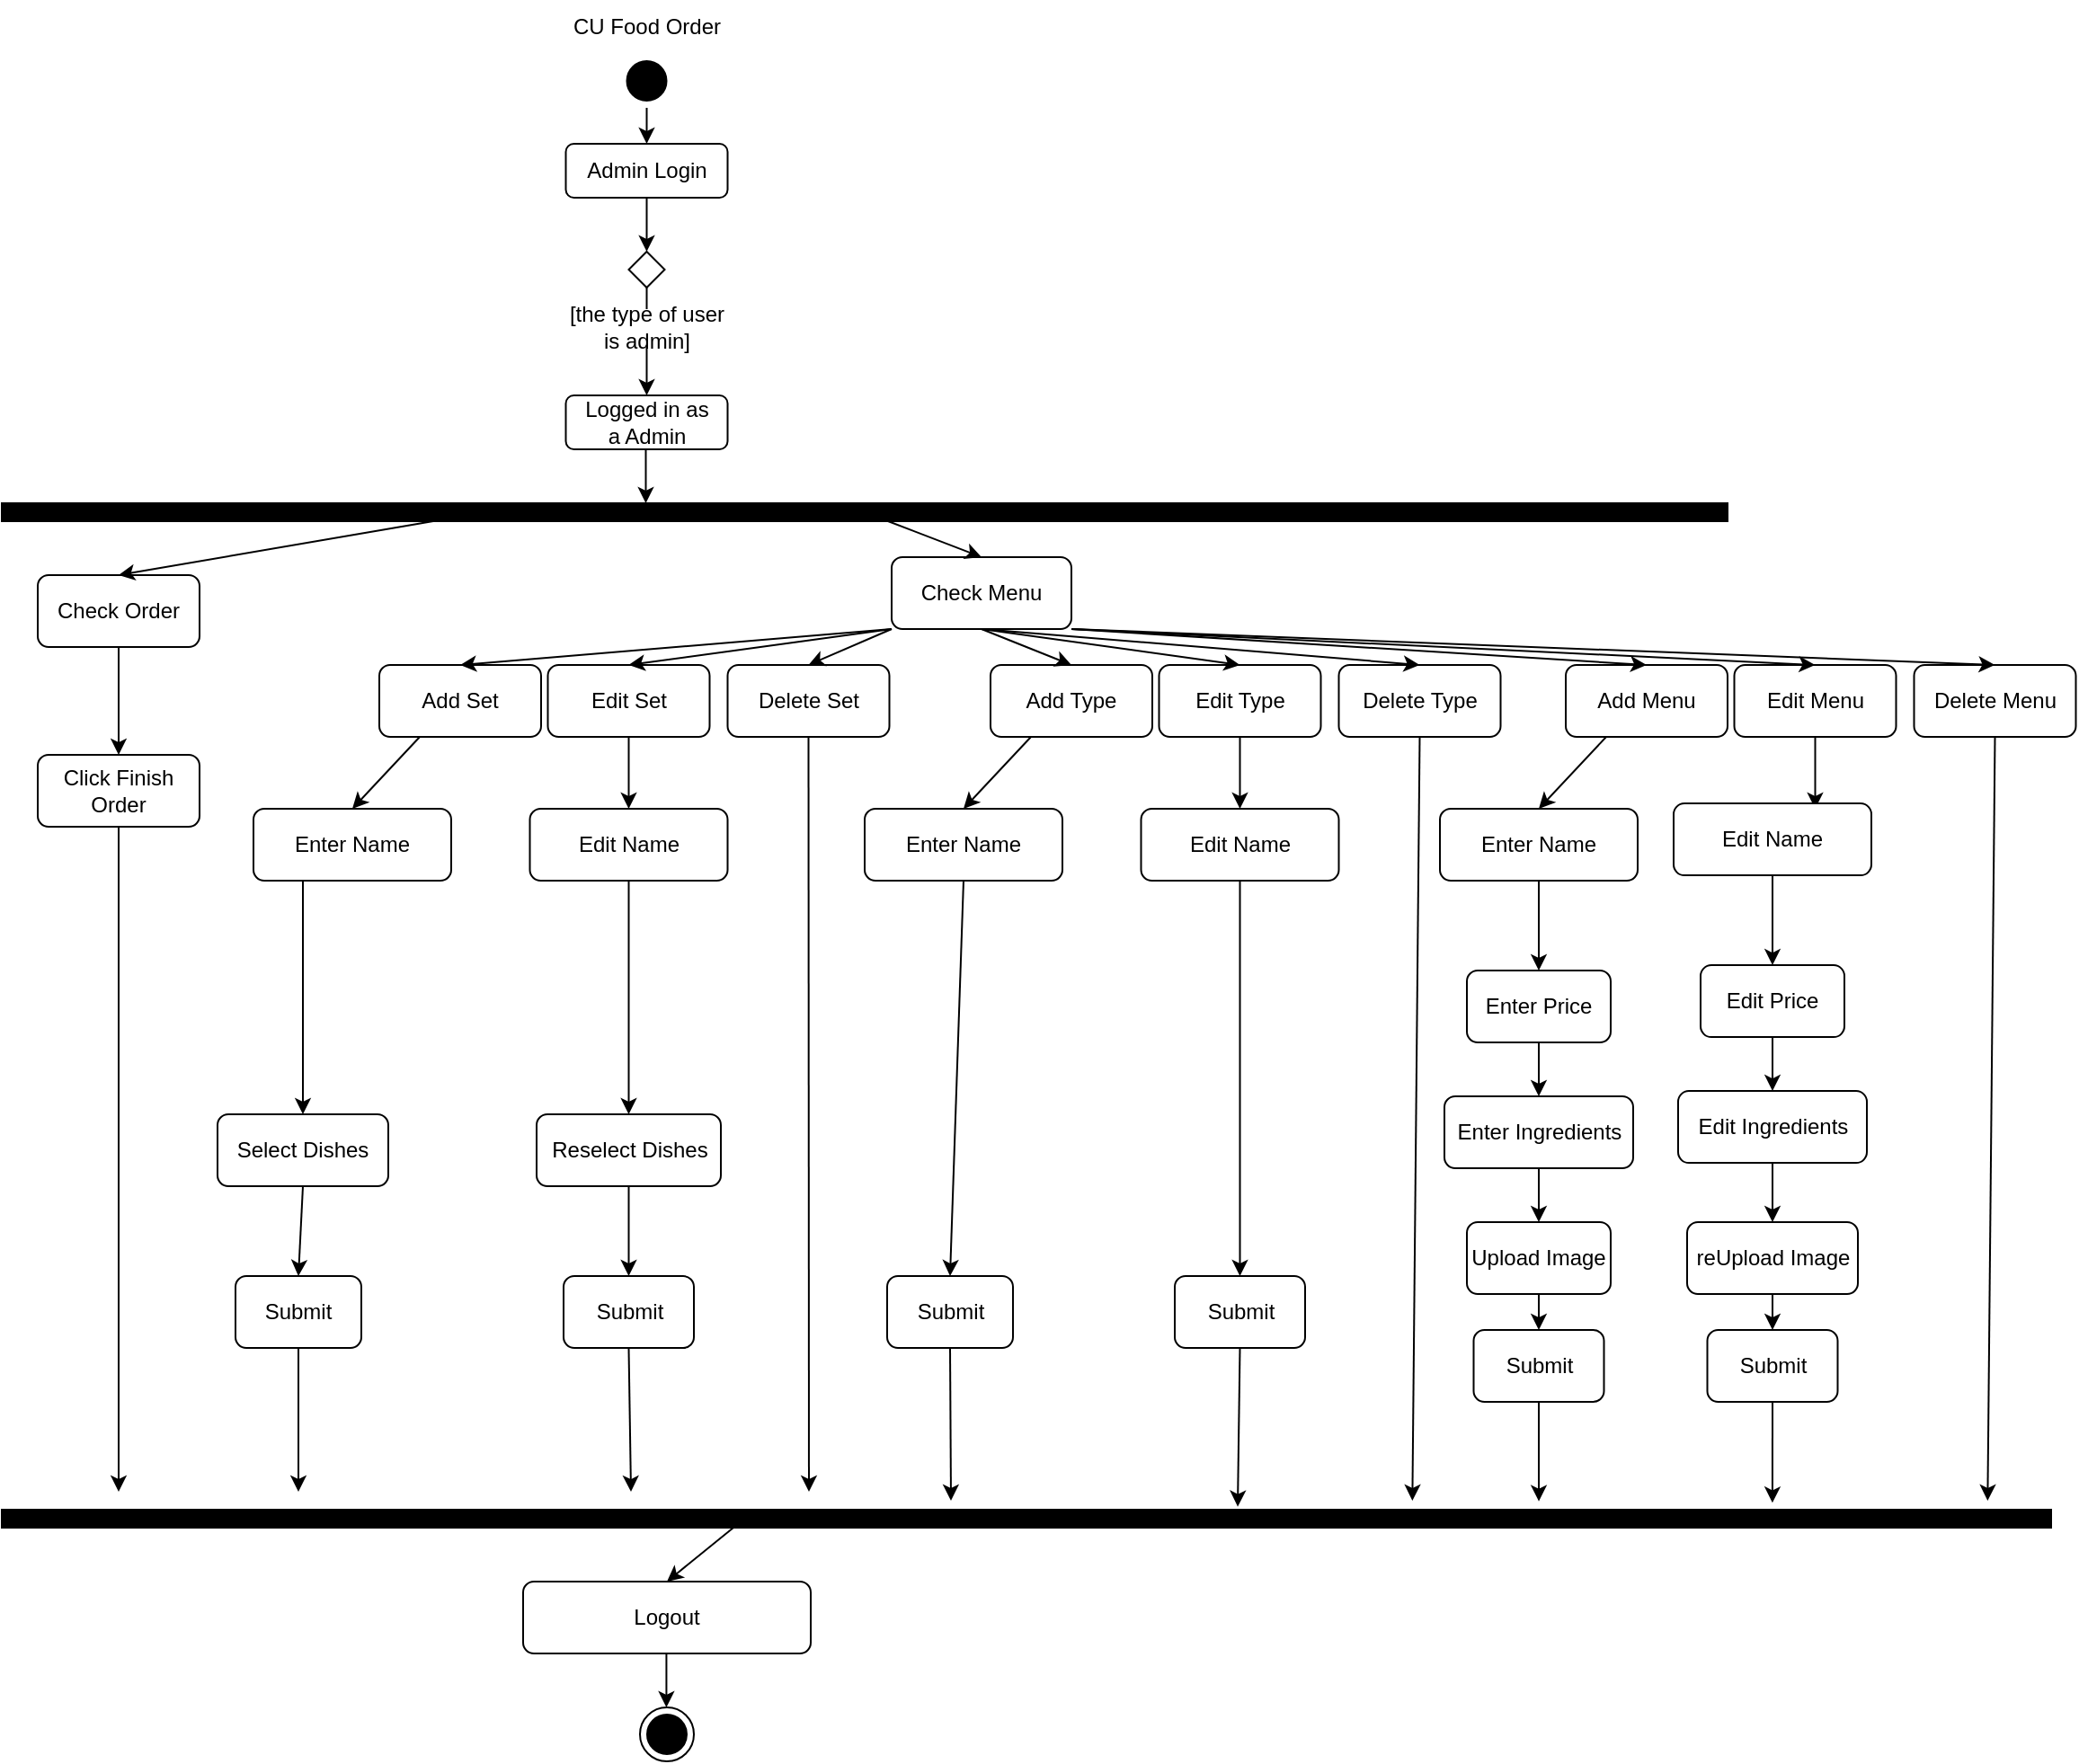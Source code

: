 <mxfile version="17.5.0" type="github">
  <diagram id="CyJgObJi3Y4IKMW2HgQD" name="Page-1">
    <mxGraphModel dx="3201" dy="1180" grid="1" gridSize="10" guides="1" tooltips="1" connect="1" arrows="1" fold="1" page="1" pageScale="1" pageWidth="850" pageHeight="1100" math="0" shadow="0">
      <root>
        <mxCell id="0" />
        <mxCell id="1" parent="0" />
        <mxCell id="6IXAWy9S-mfrVJF5mJvr-1" value="" style="ellipse;html=1;shape=startState;fillColor=#000000;strokeColor=#000000;" vertex="1" parent="1">
          <mxGeometry x="173.75" y="190" width="30" height="30" as="geometry" />
        </mxCell>
        <mxCell id="6IXAWy9S-mfrVJF5mJvr-2" value="CU Food Order" style="text;html=1;strokeColor=none;fillColor=none;align=center;verticalAlign=middle;whiteSpace=wrap;rounded=0;" vertex="1" parent="1">
          <mxGeometry x="143.75" y="160" width="90" height="30" as="geometry" />
        </mxCell>
        <mxCell id="6IXAWy9S-mfrVJF5mJvr-3" value="Admin Login" style="rounded=1;whiteSpace=wrap;html=1;strokeColor=#000000;fillColor=#FFFFFF;" vertex="1" parent="1">
          <mxGeometry x="143.75" y="240" width="90" height="30" as="geometry" />
        </mxCell>
        <mxCell id="6IXAWy9S-mfrVJF5mJvr-4" value="" style="rhombus;whiteSpace=wrap;html=1;strokeColor=#000000;" vertex="1" parent="1">
          <mxGeometry x="178.75" y="300" width="20" height="20" as="geometry" />
        </mxCell>
        <mxCell id="6IXAWy9S-mfrVJF5mJvr-5" value="" style="endArrow=classic;html=1;rounded=0;strokeColor=#000000;exitX=0.5;exitY=1;exitDx=0;exitDy=0;" edge="1" parent="1" source="6IXAWy9S-mfrVJF5mJvr-3" target="6IXAWy9S-mfrVJF5mJvr-4">
          <mxGeometry width="50" height="50" relative="1" as="geometry">
            <mxPoint x="288.75" y="260" as="sourcePoint" />
            <mxPoint x="338.75" y="210" as="targetPoint" />
          </mxGeometry>
        </mxCell>
        <mxCell id="6IXAWy9S-mfrVJF5mJvr-6" value="" style="endArrow=classic;html=1;rounded=0;strokeColor=#000000;exitX=0.5;exitY=1;exitDx=0;exitDy=0;" edge="1" parent="1">
          <mxGeometry width="50" height="50" relative="1" as="geometry">
            <mxPoint x="188.75" y="320" as="sourcePoint" />
            <mxPoint x="188.75" y="380" as="targetPoint" />
          </mxGeometry>
        </mxCell>
        <mxCell id="6IXAWy9S-mfrVJF5mJvr-7" value="[the type of user is admin]" style="text;html=1;strokeColor=none;fillColor=#FFFFFF;align=center;verticalAlign=middle;whiteSpace=wrap;rounded=0;" vertex="1" parent="1">
          <mxGeometry x="143.75" y="332" width="90" height="20" as="geometry" />
        </mxCell>
        <mxCell id="6IXAWy9S-mfrVJF5mJvr-8" value="Logged in as&lt;br&gt;a Admin" style="rounded=1;whiteSpace=wrap;html=1;strokeColor=#000000;fillColor=#FFFFFF;" vertex="1" parent="1">
          <mxGeometry x="143.75" y="380" width="90" height="30" as="geometry" />
        </mxCell>
        <mxCell id="6IXAWy9S-mfrVJF5mJvr-9" value="" style="endArrow=classic;html=1;rounded=0;strokeColor=#000000;" edge="1" parent="1">
          <mxGeometry width="50" height="50" relative="1" as="geometry">
            <mxPoint x="188.25" y="410" as="sourcePoint" />
            <mxPoint x="188.25" y="440" as="targetPoint" />
          </mxGeometry>
        </mxCell>
        <mxCell id="6IXAWy9S-mfrVJF5mJvr-10" value="" style="rounded=0;whiteSpace=wrap;html=1;strokeColor=#000000;fillColor=#000000;" vertex="1" parent="1">
          <mxGeometry x="-170" y="440" width="960" height="10" as="geometry" />
        </mxCell>
        <mxCell id="6IXAWy9S-mfrVJF5mJvr-11" value="Check Menu" style="rounded=1;whiteSpace=wrap;html=1;strokeColor=#000000;fillColor=#FFFFFF;" vertex="1" parent="1">
          <mxGeometry x="325" y="470" width="100" height="40" as="geometry" />
        </mxCell>
        <mxCell id="6IXAWy9S-mfrVJF5mJvr-16" value="" style="rounded=0;whiteSpace=wrap;html=1;strokeColor=#000000;fillColor=#000000;" vertex="1" parent="1">
          <mxGeometry x="-170" y="1000" width="1140" height="10" as="geometry" />
        </mxCell>
        <mxCell id="6IXAWy9S-mfrVJF5mJvr-17" value="Logout" style="rounded=1;whiteSpace=wrap;html=1;strokeColor=#000000;fillColor=#FFFFFF;" vertex="1" parent="1">
          <mxGeometry x="120" y="1040" width="160" height="40" as="geometry" />
        </mxCell>
        <mxCell id="6IXAWy9S-mfrVJF5mJvr-18" value="" style="ellipse;html=1;shape=endState;fillColor=#000000;strokeColor=#000000;" vertex="1" parent="1">
          <mxGeometry x="185" y="1110" width="30" height="30" as="geometry" />
        </mxCell>
        <mxCell id="6IXAWy9S-mfrVJF5mJvr-19" value="" style="endArrow=classic;html=1;rounded=0;strokeColor=#000000;entryX=0.5;entryY=0;entryDx=0;entryDy=0;exitX=0.357;exitY=1;exitDx=0;exitDy=0;exitPerimeter=0;" edge="1" parent="1" source="6IXAWy9S-mfrVJF5mJvr-16" target="6IXAWy9S-mfrVJF5mJvr-17">
          <mxGeometry width="50" height="50" relative="1" as="geometry">
            <mxPoint x="420" y="1050" as="sourcePoint" />
            <mxPoint x="470" y="1000" as="targetPoint" />
          </mxGeometry>
        </mxCell>
        <mxCell id="6IXAWy9S-mfrVJF5mJvr-20" value="" style="endArrow=classic;html=1;rounded=0;strokeColor=#000000;exitX=0.5;exitY=1;exitDx=0;exitDy=0;entryX=0.5;entryY=0;entryDx=0;entryDy=0;" edge="1" parent="1">
          <mxGeometry width="50" height="50" relative="1" as="geometry">
            <mxPoint x="199.71" y="1080" as="sourcePoint" />
            <mxPoint x="199.71" y="1110" as="targetPoint" />
          </mxGeometry>
        </mxCell>
        <mxCell id="6IXAWy9S-mfrVJF5mJvr-21" value="" style="endArrow=classic;html=1;rounded=0;strokeColor=#000000;entryX=0.5;entryY=0;entryDx=0;entryDy=0;" edge="1" parent="1" source="6IXAWy9S-mfrVJF5mJvr-10" target="6IXAWy9S-mfrVJF5mJvr-11">
          <mxGeometry width="50" height="50" relative="1" as="geometry">
            <mxPoint x="684.72" y="450" as="sourcePoint" />
            <mxPoint x="684.72" y="480" as="targetPoint" />
          </mxGeometry>
        </mxCell>
        <mxCell id="6IXAWy9S-mfrVJF5mJvr-27" value="Add Set" style="rounded=1;whiteSpace=wrap;html=1;strokeColor=#000000;fillColor=#FFFFFF;" vertex="1" parent="1">
          <mxGeometry x="40" y="530" width="90" height="40" as="geometry" />
        </mxCell>
        <mxCell id="6IXAWy9S-mfrVJF5mJvr-28" value="" style="endArrow=classic;html=1;rounded=0;strokeColor=#000000;exitX=0;exitY=1;exitDx=0;exitDy=0;entryX=0.5;entryY=0;entryDx=0;entryDy=0;" edge="1" parent="1" source="6IXAWy9S-mfrVJF5mJvr-11" target="6IXAWy9S-mfrVJF5mJvr-27">
          <mxGeometry width="50" height="50" relative="1" as="geometry">
            <mxPoint x="553.5" y="560" as="sourcePoint" />
            <mxPoint x="520" y="650" as="targetPoint" />
          </mxGeometry>
        </mxCell>
        <mxCell id="6IXAWy9S-mfrVJF5mJvr-29" value="Enter Name" style="rounded=1;whiteSpace=wrap;html=1;strokeColor=#000000;fillColor=#FFFFFF;" vertex="1" parent="1">
          <mxGeometry x="-30" y="610" width="110" height="40" as="geometry" />
        </mxCell>
        <mxCell id="6IXAWy9S-mfrVJF5mJvr-32" value="Select Dishes" style="rounded=1;whiteSpace=wrap;html=1;strokeColor=#000000;fillColor=#FFFFFF;" vertex="1" parent="1">
          <mxGeometry x="-50" y="780" width="95" height="40" as="geometry" />
        </mxCell>
        <mxCell id="6IXAWy9S-mfrVJF5mJvr-40" value="Edit Name" style="rounded=1;whiteSpace=wrap;html=1;strokeColor=#000000;fillColor=#FFFFFF;" vertex="1" parent="1">
          <mxGeometry x="123.75" y="610" width="110" height="40" as="geometry" />
        </mxCell>
        <mxCell id="6IXAWy9S-mfrVJF5mJvr-41" value="Check Order" style="rounded=1;whiteSpace=wrap;html=1;strokeColor=#000000;fillColor=#FFFFFF;" vertex="1" parent="1">
          <mxGeometry x="-150" y="480" width="90" height="40" as="geometry" />
        </mxCell>
        <mxCell id="6IXAWy9S-mfrVJF5mJvr-46" value="Click Finish Order" style="rounded=1;whiteSpace=wrap;html=1;strokeColor=#000000;fillColor=#FFFFFF;" vertex="1" parent="1">
          <mxGeometry x="-150" y="580" width="90" height="40" as="geometry" />
        </mxCell>
        <mxCell id="6IXAWy9S-mfrVJF5mJvr-49" value="" style="endArrow=classic;html=1;rounded=0;strokeColor=#000000;exitX=0.5;exitY=1;exitDx=0;exitDy=0;entryX=0.5;entryY=0;entryDx=0;entryDy=0;" edge="1" parent="1" source="6IXAWy9S-mfrVJF5mJvr-41" target="6IXAWy9S-mfrVJF5mJvr-46">
          <mxGeometry width="50" height="50" relative="1" as="geometry">
            <mxPoint x="275" y="530.78" as="sourcePoint" />
            <mxPoint x="315" y="620.78" as="targetPoint" />
          </mxGeometry>
        </mxCell>
        <mxCell id="6IXAWy9S-mfrVJF5mJvr-65" value="" style="endArrow=classic;html=1;rounded=0;strokeColor=#000000;entryX=0.5;entryY=0;entryDx=0;entryDy=0;exitX=0.25;exitY=1;exitDx=0;exitDy=0;" edge="1" parent="1" source="6IXAWy9S-mfrVJF5mJvr-10" target="6IXAWy9S-mfrVJF5mJvr-41">
          <mxGeometry width="50" height="50" relative="1" as="geometry">
            <mxPoint x="360" y="460" as="sourcePoint" />
            <mxPoint x="580" y="480.78" as="targetPoint" />
          </mxGeometry>
        </mxCell>
        <mxCell id="6IXAWy9S-mfrVJF5mJvr-97" value="" style="endArrow=classic;html=1;rounded=0;exitX=0.5;exitY=1;exitDx=0;exitDy=0;entryX=0.5;entryY=0;entryDx=0;entryDy=0;" edge="1" parent="1" source="6IXAWy9S-mfrVJF5mJvr-1" target="6IXAWy9S-mfrVJF5mJvr-3">
          <mxGeometry width="50" height="50" relative="1" as="geometry">
            <mxPoint x="283.75" y="240" as="sourcePoint" />
            <mxPoint x="333.75" y="190" as="targetPoint" />
          </mxGeometry>
        </mxCell>
        <mxCell id="6IXAWy9S-mfrVJF5mJvr-100" value="" style="endArrow=classic;html=1;rounded=0;exitX=0.5;exitY=1;exitDx=0;exitDy=0;" edge="1" parent="1" source="6IXAWy9S-mfrVJF5mJvr-46">
          <mxGeometry width="50" height="50" relative="1" as="geometry">
            <mxPoint x="330" y="735.24" as="sourcePoint" />
            <mxPoint x="-105" y="990" as="targetPoint" />
          </mxGeometry>
        </mxCell>
        <mxCell id="6IXAWy9S-mfrVJF5mJvr-114" value="" style="endArrow=classic;html=1;rounded=0;exitX=0.25;exitY=1;exitDx=0;exitDy=0;entryX=0.5;entryY=0;entryDx=0;entryDy=0;" edge="1" parent="1" source="6IXAWy9S-mfrVJF5mJvr-27" target="6IXAWy9S-mfrVJF5mJvr-29">
          <mxGeometry width="50" height="50" relative="1" as="geometry">
            <mxPoint x="180" y="740" as="sourcePoint" />
            <mxPoint x="230" y="690" as="targetPoint" />
          </mxGeometry>
        </mxCell>
        <mxCell id="6IXAWy9S-mfrVJF5mJvr-116" value="" style="endArrow=classic;html=1;rounded=0;exitX=0.25;exitY=1;exitDx=0;exitDy=0;entryX=0.5;entryY=0;entryDx=0;entryDy=0;" edge="1" parent="1" source="6IXAWy9S-mfrVJF5mJvr-29" target="6IXAWy9S-mfrVJF5mJvr-32">
          <mxGeometry width="50" height="50" relative="1" as="geometry">
            <mxPoint x="172.5" y="560" as="sourcePoint" />
            <mxPoint x="35" y="620" as="targetPoint" />
          </mxGeometry>
        </mxCell>
        <mxCell id="6IXAWy9S-mfrVJF5mJvr-117" value="" style="endArrow=classic;html=1;rounded=0;exitX=0.5;exitY=1;exitDx=0;exitDy=0;entryX=0.5;entryY=0;entryDx=0;entryDy=0;" edge="1" parent="1" source="6IXAWy9S-mfrVJF5mJvr-32" target="6IXAWy9S-mfrVJF5mJvr-121">
          <mxGeometry width="50" height="50" relative="1" as="geometry">
            <mxPoint x="-6.25" y="820" as="sourcePoint" />
            <mxPoint x="-10" y="950" as="targetPoint" />
          </mxGeometry>
        </mxCell>
        <mxCell id="6IXAWy9S-mfrVJF5mJvr-119" value="Edit Set" style="rounded=1;whiteSpace=wrap;html=1;strokeColor=#000000;fillColor=#FFFFFF;" vertex="1" parent="1">
          <mxGeometry x="133.75" y="530" width="90" height="40" as="geometry" />
        </mxCell>
        <mxCell id="6IXAWy9S-mfrVJF5mJvr-120" value="" style="endArrow=classic;html=1;rounded=0;strokeColor=#000000;exitX=0;exitY=1;exitDx=0;exitDy=0;entryX=0.5;entryY=0;entryDx=0;entryDy=0;" edge="1" parent="1" source="6IXAWy9S-mfrVJF5mJvr-11" target="6IXAWy9S-mfrVJF5mJvr-119">
          <mxGeometry width="50" height="50" relative="1" as="geometry">
            <mxPoint x="335.0" y="510" as="sourcePoint" />
            <mxPoint x="95.0" y="540" as="targetPoint" />
          </mxGeometry>
        </mxCell>
        <mxCell id="6IXAWy9S-mfrVJF5mJvr-121" value="Submit" style="rounded=1;whiteSpace=wrap;html=1;strokeColor=#000000;fillColor=#FFFFFF;" vertex="1" parent="1">
          <mxGeometry x="-40" y="870" width="70" height="40" as="geometry" />
        </mxCell>
        <mxCell id="6IXAWy9S-mfrVJF5mJvr-123" value="" style="endArrow=classic;html=1;rounded=0;exitX=0.5;exitY=1;exitDx=0;exitDy=0;entryX=0.5;entryY=0;entryDx=0;entryDy=0;" edge="1" parent="1" source="6IXAWy9S-mfrVJF5mJvr-119" target="6IXAWy9S-mfrVJF5mJvr-40">
          <mxGeometry width="50" height="50" relative="1" as="geometry">
            <mxPoint x="72.5" y="580" as="sourcePoint" />
            <mxPoint x="35" y="620" as="targetPoint" />
          </mxGeometry>
        </mxCell>
        <mxCell id="6IXAWy9S-mfrVJF5mJvr-124" value="Reselect Dishes" style="rounded=1;whiteSpace=wrap;html=1;strokeColor=#000000;fillColor=#FFFFFF;" vertex="1" parent="1">
          <mxGeometry x="127.5" y="780" width="102.5" height="40" as="geometry" />
        </mxCell>
        <mxCell id="6IXAWy9S-mfrVJF5mJvr-125" value="" style="endArrow=classic;html=1;rounded=0;exitX=0.5;exitY=1;exitDx=0;exitDy=0;entryX=0.5;entryY=0;entryDx=0;entryDy=0;" edge="1" parent="1" target="6IXAWy9S-mfrVJF5mJvr-124" source="6IXAWy9S-mfrVJF5mJvr-40">
          <mxGeometry width="50" height="50" relative="1" as="geometry">
            <mxPoint x="185" y="650" as="sourcePoint" />
            <mxPoint x="222.5" y="620" as="targetPoint" />
          </mxGeometry>
        </mxCell>
        <mxCell id="6IXAWy9S-mfrVJF5mJvr-126" value="" style="endArrow=classic;html=1;rounded=0;exitX=0.5;exitY=1;exitDx=0;exitDy=0;entryX=0.5;entryY=0;entryDx=0;entryDy=0;" edge="1" parent="1" source="6IXAWy9S-mfrVJF5mJvr-124" target="6IXAWy9S-mfrVJF5mJvr-128">
          <mxGeometry width="50" height="50" relative="1" as="geometry">
            <mxPoint x="181.25" y="820" as="sourcePoint" />
            <mxPoint x="177.5" y="950" as="targetPoint" />
          </mxGeometry>
        </mxCell>
        <mxCell id="6IXAWy9S-mfrVJF5mJvr-128" value="Submit" style="rounded=1;whiteSpace=wrap;html=1;strokeColor=#000000;fillColor=#FFFFFF;" vertex="1" parent="1">
          <mxGeometry x="142.5" y="870" width="72.5" height="40" as="geometry" />
        </mxCell>
        <mxCell id="6IXAWy9S-mfrVJF5mJvr-130" value="Delete Set" style="rounded=1;whiteSpace=wrap;html=1;strokeColor=#000000;fillColor=#FFFFFF;" vertex="1" parent="1">
          <mxGeometry x="233.75" y="530" width="90" height="40" as="geometry" />
        </mxCell>
        <mxCell id="6IXAWy9S-mfrVJF5mJvr-131" value="" style="endArrow=classic;html=1;rounded=0;strokeColor=#000000;exitX=0;exitY=1;exitDx=0;exitDy=0;entryX=0.5;entryY=0;entryDx=0;entryDy=0;" edge="1" parent="1" source="6IXAWy9S-mfrVJF5mJvr-11" target="6IXAWy9S-mfrVJF5mJvr-130">
          <mxGeometry width="50" height="50" relative="1" as="geometry">
            <mxPoint x="345" y="520.0" as="sourcePoint" />
            <mxPoint x="210" y="540" as="targetPoint" />
          </mxGeometry>
        </mxCell>
        <mxCell id="6IXAWy9S-mfrVJF5mJvr-132" value="" style="endArrow=classic;html=1;rounded=0;exitX=0.5;exitY=1;exitDx=0;exitDy=0;" edge="1" parent="1" source="6IXAWy9S-mfrVJF5mJvr-130">
          <mxGeometry width="50" height="50" relative="1" as="geometry">
            <mxPoint x="210" y="580" as="sourcePoint" />
            <mxPoint x="279" y="990" as="targetPoint" />
          </mxGeometry>
        </mxCell>
        <mxCell id="6IXAWy9S-mfrVJF5mJvr-133" value="" style="endArrow=classic;html=1;rounded=0;exitX=0.5;exitY=1;exitDx=0;exitDy=0;" edge="1" parent="1" source="6IXAWy9S-mfrVJF5mJvr-128">
          <mxGeometry width="50" height="50" relative="1" as="geometry">
            <mxPoint x="72.5" y="580" as="sourcePoint" />
            <mxPoint x="180" y="990" as="targetPoint" />
          </mxGeometry>
        </mxCell>
        <mxCell id="6IXAWy9S-mfrVJF5mJvr-134" value="" style="endArrow=classic;html=1;rounded=0;exitX=0.5;exitY=1;exitDx=0;exitDy=0;" edge="1" parent="1" source="6IXAWy9S-mfrVJF5mJvr-121">
          <mxGeometry width="50" height="50" relative="1" as="geometry">
            <mxPoint x="188.75" y="920" as="sourcePoint" />
            <mxPoint x="-5" y="990" as="targetPoint" />
          </mxGeometry>
        </mxCell>
        <mxCell id="6IXAWy9S-mfrVJF5mJvr-135" value="Add Type" style="rounded=1;whiteSpace=wrap;html=1;strokeColor=#000000;fillColor=#FFFFFF;" vertex="1" parent="1">
          <mxGeometry x="380" y="530" width="90" height="40" as="geometry" />
        </mxCell>
        <mxCell id="6IXAWy9S-mfrVJF5mJvr-136" value="Enter Name" style="rounded=1;whiteSpace=wrap;html=1;strokeColor=#000000;fillColor=#FFFFFF;" vertex="1" parent="1">
          <mxGeometry x="310" y="610" width="110" height="40" as="geometry" />
        </mxCell>
        <mxCell id="6IXAWy9S-mfrVJF5mJvr-137" value="Edit Name" style="rounded=1;whiteSpace=wrap;html=1;strokeColor=#000000;fillColor=#FFFFFF;" vertex="1" parent="1">
          <mxGeometry x="463.75" y="610" width="110" height="40" as="geometry" />
        </mxCell>
        <mxCell id="6IXAWy9S-mfrVJF5mJvr-138" value="" style="endArrow=classic;html=1;rounded=0;exitX=0.25;exitY=1;exitDx=0;exitDy=0;entryX=0.5;entryY=0;entryDx=0;entryDy=0;" edge="1" parent="1" source="6IXAWy9S-mfrVJF5mJvr-135" target="6IXAWy9S-mfrVJF5mJvr-136">
          <mxGeometry width="50" height="50" relative="1" as="geometry">
            <mxPoint x="520" y="740" as="sourcePoint" />
            <mxPoint x="570" y="690" as="targetPoint" />
          </mxGeometry>
        </mxCell>
        <mxCell id="6IXAWy9S-mfrVJF5mJvr-140" value="" style="endArrow=classic;html=1;rounded=0;exitX=0.5;exitY=1;exitDx=0;exitDy=0;entryX=0.5;entryY=0;entryDx=0;entryDy=0;" edge="1" parent="1" target="6IXAWy9S-mfrVJF5mJvr-142" source="6IXAWy9S-mfrVJF5mJvr-136">
          <mxGeometry width="50" height="50" relative="1" as="geometry">
            <mxPoint x="357.5" y="820" as="sourcePoint" />
            <mxPoint x="330" y="950" as="targetPoint" />
          </mxGeometry>
        </mxCell>
        <mxCell id="6IXAWy9S-mfrVJF5mJvr-141" value="Edit Type" style="rounded=1;whiteSpace=wrap;html=1;strokeColor=#000000;fillColor=#FFFFFF;" vertex="1" parent="1">
          <mxGeometry x="473.75" y="530" width="90" height="40" as="geometry" />
        </mxCell>
        <mxCell id="6IXAWy9S-mfrVJF5mJvr-142" value="Submit" style="rounded=1;whiteSpace=wrap;html=1;strokeColor=#000000;fillColor=#FFFFFF;" vertex="1" parent="1">
          <mxGeometry x="322.5" y="870" width="70" height="40" as="geometry" />
        </mxCell>
        <mxCell id="6IXAWy9S-mfrVJF5mJvr-143" value="" style="endArrow=classic;html=1;rounded=0;exitX=0.5;exitY=1;exitDx=0;exitDy=0;entryX=0.5;entryY=0;entryDx=0;entryDy=0;" edge="1" parent="1" source="6IXAWy9S-mfrVJF5mJvr-141" target="6IXAWy9S-mfrVJF5mJvr-137">
          <mxGeometry width="50" height="50" relative="1" as="geometry">
            <mxPoint x="412.5" y="580" as="sourcePoint" />
            <mxPoint x="375" y="620" as="targetPoint" />
          </mxGeometry>
        </mxCell>
        <mxCell id="6IXAWy9S-mfrVJF5mJvr-145" value="" style="endArrow=classic;html=1;rounded=0;exitX=0.5;exitY=1;exitDx=0;exitDy=0;entryX=0.5;entryY=0;entryDx=0;entryDy=0;" edge="1" parent="1" source="6IXAWy9S-mfrVJF5mJvr-137" target="6IXAWy9S-mfrVJF5mJvr-147">
          <mxGeometry width="50" height="50" relative="1" as="geometry">
            <mxPoint x="525" y="650" as="sourcePoint" />
            <mxPoint x="518.75" y="780" as="targetPoint" />
          </mxGeometry>
        </mxCell>
        <mxCell id="6IXAWy9S-mfrVJF5mJvr-147" value="Submit" style="rounded=1;whiteSpace=wrap;html=1;strokeColor=#000000;fillColor=#FFFFFF;" vertex="1" parent="1">
          <mxGeometry x="482.5" y="870" width="72.5" height="40" as="geometry" />
        </mxCell>
        <mxCell id="6IXAWy9S-mfrVJF5mJvr-148" value="Delete Type" style="rounded=1;whiteSpace=wrap;html=1;strokeColor=#000000;fillColor=#FFFFFF;" vertex="1" parent="1">
          <mxGeometry x="573.75" y="530" width="90" height="40" as="geometry" />
        </mxCell>
        <mxCell id="6IXAWy9S-mfrVJF5mJvr-149" value="" style="endArrow=classic;html=1;rounded=0;exitX=0.5;exitY=1;exitDx=0;exitDy=0;entryX=0.516;entryY=-0.5;entryDx=0;entryDy=0;entryPerimeter=0;" edge="1" parent="1" source="6IXAWy9S-mfrVJF5mJvr-148">
          <mxGeometry width="50" height="50" relative="1" as="geometry">
            <mxPoint x="550" y="580" as="sourcePoint" />
            <mxPoint x="614.68" y="995" as="targetPoint" />
          </mxGeometry>
        </mxCell>
        <mxCell id="6IXAWy9S-mfrVJF5mJvr-150" value="" style="endArrow=classic;html=1;rounded=0;exitX=0.5;exitY=1;exitDx=0;exitDy=0;entryX=0.437;entryY=-0.167;entryDx=0;entryDy=0;entryPerimeter=0;" edge="1" parent="1" source="6IXAWy9S-mfrVJF5mJvr-147">
          <mxGeometry width="50" height="50" relative="1" as="geometry">
            <mxPoint x="412.5" y="580" as="sourcePoint" />
            <mxPoint x="517.51" y="998.33" as="targetPoint" />
          </mxGeometry>
        </mxCell>
        <mxCell id="6IXAWy9S-mfrVJF5mJvr-151" value="" style="endArrow=classic;html=1;rounded=0;exitX=0.5;exitY=1;exitDx=0;exitDy=0;" edge="1" parent="1" source="6IXAWy9S-mfrVJF5mJvr-142">
          <mxGeometry width="50" height="50" relative="1" as="geometry">
            <mxPoint x="528.75" y="920" as="sourcePoint" />
            <mxPoint x="358" y="995" as="targetPoint" />
          </mxGeometry>
        </mxCell>
        <mxCell id="6IXAWy9S-mfrVJF5mJvr-155" value="" style="endArrow=classic;html=1;rounded=0;strokeColor=#000000;entryX=0.5;entryY=0;entryDx=0;entryDy=0;exitX=0.5;exitY=1;exitDx=0;exitDy=0;" edge="1" parent="1" source="6IXAWy9S-mfrVJF5mJvr-11" target="6IXAWy9S-mfrVJF5mJvr-135">
          <mxGeometry width="50" height="50" relative="1" as="geometry">
            <mxPoint x="420" y="510" as="sourcePoint" />
            <mxPoint x="288.75" y="540" as="targetPoint" />
          </mxGeometry>
        </mxCell>
        <mxCell id="6IXAWy9S-mfrVJF5mJvr-156" value="" style="endArrow=classic;html=1;rounded=0;strokeColor=#000000;exitX=0.5;exitY=1;exitDx=0;exitDy=0;entryX=0.5;entryY=0;entryDx=0;entryDy=0;" edge="1" parent="1" source="6IXAWy9S-mfrVJF5mJvr-11" target="6IXAWy9S-mfrVJF5mJvr-141">
          <mxGeometry width="50" height="50" relative="1" as="geometry">
            <mxPoint x="410" y="520" as="sourcePoint" />
            <mxPoint x="435" y="540" as="targetPoint" />
          </mxGeometry>
        </mxCell>
        <mxCell id="6IXAWy9S-mfrVJF5mJvr-157" value="" style="endArrow=classic;html=1;rounded=0;strokeColor=#000000;exitX=0.5;exitY=1;exitDx=0;exitDy=0;entryX=0.5;entryY=0;entryDx=0;entryDy=0;" edge="1" parent="1" source="6IXAWy9S-mfrVJF5mJvr-11" target="6IXAWy9S-mfrVJF5mJvr-148">
          <mxGeometry width="50" height="50" relative="1" as="geometry">
            <mxPoint x="435" y="520" as="sourcePoint" />
            <mxPoint x="528.75" y="540" as="targetPoint" />
          </mxGeometry>
        </mxCell>
        <mxCell id="6IXAWy9S-mfrVJF5mJvr-159" value="Add Menu" style="rounded=1;whiteSpace=wrap;html=1;strokeColor=#000000;fillColor=#FFFFFF;" vertex="1" parent="1">
          <mxGeometry x="700" y="530" width="90" height="40" as="geometry" />
        </mxCell>
        <mxCell id="6IXAWy9S-mfrVJF5mJvr-160" value="Enter Name" style="rounded=1;whiteSpace=wrap;html=1;strokeColor=#000000;fillColor=#FFFFFF;" vertex="1" parent="1">
          <mxGeometry x="630" y="610" width="110" height="40" as="geometry" />
        </mxCell>
        <mxCell id="6IXAWy9S-mfrVJF5mJvr-162" value="" style="endArrow=classic;html=1;rounded=0;exitX=0.25;exitY=1;exitDx=0;exitDy=0;entryX=0.5;entryY=0;entryDx=0;entryDy=0;" edge="1" parent="1" source="6IXAWy9S-mfrVJF5mJvr-159" target="6IXAWy9S-mfrVJF5mJvr-160">
          <mxGeometry width="50" height="50" relative="1" as="geometry">
            <mxPoint x="840" y="740" as="sourcePoint" />
            <mxPoint x="890" y="690" as="targetPoint" />
          </mxGeometry>
        </mxCell>
        <mxCell id="6IXAWy9S-mfrVJF5mJvr-164" value="Edit Menu" style="rounded=1;whiteSpace=wrap;html=1;strokeColor=#000000;fillColor=#FFFFFF;" vertex="1" parent="1">
          <mxGeometry x="793.75" y="530" width="90" height="40" as="geometry" />
        </mxCell>
        <mxCell id="6IXAWy9S-mfrVJF5mJvr-166" value="" style="endArrow=classic;html=1;rounded=0;exitX=0.5;exitY=1;exitDx=0;exitDy=0;entryX=0.5;entryY=0;entryDx=0;entryDy=0;" edge="1" parent="1" source="6IXAWy9S-mfrVJF5mJvr-164">
          <mxGeometry width="50" height="50" relative="1" as="geometry">
            <mxPoint x="732.5" y="580" as="sourcePoint" />
            <mxPoint x="838.75" y="610" as="targetPoint" />
          </mxGeometry>
        </mxCell>
        <mxCell id="6IXAWy9S-mfrVJF5mJvr-169" value="Delete Menu" style="rounded=1;whiteSpace=wrap;html=1;strokeColor=#000000;fillColor=#FFFFFF;" vertex="1" parent="1">
          <mxGeometry x="893.75" y="530" width="90" height="40" as="geometry" />
        </mxCell>
        <mxCell id="6IXAWy9S-mfrVJF5mJvr-170" value="" style="endArrow=classic;html=1;rounded=0;exitX=0.5;exitY=1;exitDx=0;exitDy=0;entryX=0.516;entryY=-0.5;entryDx=0;entryDy=0;entryPerimeter=0;" edge="1" parent="1" source="6IXAWy9S-mfrVJF5mJvr-169">
          <mxGeometry width="50" height="50" relative="1" as="geometry">
            <mxPoint x="870" y="580" as="sourcePoint" />
            <mxPoint x="934.68" y="995.0" as="targetPoint" />
          </mxGeometry>
        </mxCell>
        <mxCell id="6IXAWy9S-mfrVJF5mJvr-174" value="" style="endArrow=classic;html=1;rounded=0;strokeColor=#000000;exitX=1;exitY=1;exitDx=0;exitDy=0;entryX=0.5;entryY=0;entryDx=0;entryDy=0;" edge="1" parent="1" source="6IXAWy9S-mfrVJF5mJvr-11" target="6IXAWy9S-mfrVJF5mJvr-159">
          <mxGeometry width="50" height="50" relative="1" as="geometry">
            <mxPoint x="435" y="510.0" as="sourcePoint" />
            <mxPoint x="628.75" y="540.0" as="targetPoint" />
          </mxGeometry>
        </mxCell>
        <mxCell id="6IXAWy9S-mfrVJF5mJvr-175" value="" style="endArrow=classic;html=1;rounded=0;strokeColor=#000000;entryX=0.5;entryY=0;entryDx=0;entryDy=0;exitX=1;exitY=1;exitDx=0;exitDy=0;" edge="1" parent="1" source="6IXAWy9S-mfrVJF5mJvr-11" target="6IXAWy9S-mfrVJF5mJvr-164">
          <mxGeometry width="50" height="50" relative="1" as="geometry">
            <mxPoint x="460" y="470" as="sourcePoint" />
            <mxPoint x="755" y="540.0" as="targetPoint" />
          </mxGeometry>
        </mxCell>
        <mxCell id="6IXAWy9S-mfrVJF5mJvr-176" value="" style="endArrow=classic;html=1;rounded=0;strokeColor=#000000;entryX=0.5;entryY=0;entryDx=0;entryDy=0;exitX=1;exitY=1;exitDx=0;exitDy=0;" edge="1" parent="1" source="6IXAWy9S-mfrVJF5mJvr-11" target="6IXAWy9S-mfrVJF5mJvr-169">
          <mxGeometry width="50" height="50" relative="1" as="geometry">
            <mxPoint x="435" y="500.0" as="sourcePoint" />
            <mxPoint x="848.75" y="540.0" as="targetPoint" />
          </mxGeometry>
        </mxCell>
        <mxCell id="6IXAWy9S-mfrVJF5mJvr-177" value="Enter Price" style="rounded=1;whiteSpace=wrap;html=1;strokeColor=#000000;fillColor=#FFFFFF;" vertex="1" parent="1">
          <mxGeometry x="645" y="700" width="80" height="40" as="geometry" />
        </mxCell>
        <mxCell id="6IXAWy9S-mfrVJF5mJvr-178" value="" style="endArrow=classic;html=1;rounded=0;exitX=0.5;exitY=1;exitDx=0;exitDy=0;entryX=0.5;entryY=0;entryDx=0;entryDy=0;" edge="1" parent="1" source="6IXAWy9S-mfrVJF5mJvr-160" target="6IXAWy9S-mfrVJF5mJvr-177">
          <mxGeometry width="50" height="50" relative="1" as="geometry">
            <mxPoint x="732.5" y="580" as="sourcePoint" />
            <mxPoint x="695" y="620" as="targetPoint" />
          </mxGeometry>
        </mxCell>
        <mxCell id="6IXAWy9S-mfrVJF5mJvr-180" value="" style="endArrow=classic;html=1;rounded=0;exitX=0.5;exitY=1;exitDx=0;exitDy=0;entryX=0.5;entryY=0;entryDx=0;entryDy=0;" edge="1" parent="1" source="6IXAWy9S-mfrVJF5mJvr-177" target="6IXAWy9S-mfrVJF5mJvr-181">
          <mxGeometry width="50" height="50" relative="1" as="geometry">
            <mxPoint x="695" y="660" as="sourcePoint" />
            <mxPoint x="685" y="800" as="targetPoint" />
          </mxGeometry>
        </mxCell>
        <mxCell id="6IXAWy9S-mfrVJF5mJvr-181" value="Enter Ingredients" style="rounded=1;whiteSpace=wrap;html=1;strokeColor=#000000;fillColor=#FFFFFF;" vertex="1" parent="1">
          <mxGeometry x="632.5" y="770" width="105" height="40" as="geometry" />
        </mxCell>
        <mxCell id="6IXAWy9S-mfrVJF5mJvr-183" value="Upload Image" style="rounded=1;whiteSpace=wrap;html=1;strokeColor=#000000;fillColor=#FFFFFF;" vertex="1" parent="1">
          <mxGeometry x="645" y="840" width="80" height="40" as="geometry" />
        </mxCell>
        <mxCell id="6IXAWy9S-mfrVJF5mJvr-185" value="Edit Name" style="rounded=1;whiteSpace=wrap;html=1;strokeColor=#000000;fillColor=#FFFFFF;" vertex="1" parent="1">
          <mxGeometry x="760" y="607.05" width="110" height="40" as="geometry" />
        </mxCell>
        <mxCell id="6IXAWy9S-mfrVJF5mJvr-186" value="Edit Price" style="rounded=1;whiteSpace=wrap;html=1;strokeColor=#000000;fillColor=#FFFFFF;" vertex="1" parent="1">
          <mxGeometry x="775" y="697.05" width="80" height="40" as="geometry" />
        </mxCell>
        <mxCell id="6IXAWy9S-mfrVJF5mJvr-187" value="" style="endArrow=classic;html=1;rounded=0;exitX=0.5;exitY=1;exitDx=0;exitDy=0;entryX=0.5;entryY=0;entryDx=0;entryDy=0;" edge="1" parent="1" source="6IXAWy9S-mfrVJF5mJvr-185" target="6IXAWy9S-mfrVJF5mJvr-186">
          <mxGeometry width="50" height="50" relative="1" as="geometry">
            <mxPoint x="862.5" y="577.05" as="sourcePoint" />
            <mxPoint x="825" y="617.05" as="targetPoint" />
          </mxGeometry>
        </mxCell>
        <mxCell id="6IXAWy9S-mfrVJF5mJvr-188" value="" style="endArrow=classic;html=1;rounded=0;exitX=0.5;exitY=1;exitDx=0;exitDy=0;entryX=0.5;entryY=0;entryDx=0;entryDy=0;" edge="1" parent="1" source="6IXAWy9S-mfrVJF5mJvr-186" target="6IXAWy9S-mfrVJF5mJvr-189">
          <mxGeometry width="50" height="50" relative="1" as="geometry">
            <mxPoint x="825" y="657.05" as="sourcePoint" />
            <mxPoint x="815" y="797.05" as="targetPoint" />
          </mxGeometry>
        </mxCell>
        <mxCell id="6IXAWy9S-mfrVJF5mJvr-189" value="Edit Ingredients" style="rounded=1;whiteSpace=wrap;html=1;strokeColor=#000000;fillColor=#FFFFFF;" vertex="1" parent="1">
          <mxGeometry x="762.5" y="767.05" width="105" height="40" as="geometry" />
        </mxCell>
        <mxCell id="6IXAWy9S-mfrVJF5mJvr-191" value="reUpload Image" style="rounded=1;whiteSpace=wrap;html=1;strokeColor=#000000;fillColor=#FFFFFF;" vertex="1" parent="1">
          <mxGeometry x="767.5" y="840" width="95" height="40" as="geometry" />
        </mxCell>
        <mxCell id="6IXAWy9S-mfrVJF5mJvr-192" value="" style="endArrow=classic;html=1;rounded=0;exitX=0.5;exitY=1;exitDx=0;exitDy=0;entryX=0.5;entryY=0;entryDx=0;entryDy=0;" edge="1" parent="1" source="6IXAWy9S-mfrVJF5mJvr-181" target="6IXAWy9S-mfrVJF5mJvr-183">
          <mxGeometry width="50" height="50" relative="1" as="geometry">
            <mxPoint x="695" y="750.0" as="sourcePoint" />
            <mxPoint x="695" y="780" as="targetPoint" />
          </mxGeometry>
        </mxCell>
        <mxCell id="6IXAWy9S-mfrVJF5mJvr-193" value="" style="endArrow=classic;html=1;rounded=0;exitX=0.5;exitY=1;exitDx=0;exitDy=0;entryX=0.5;entryY=0;entryDx=0;entryDy=0;" edge="1" parent="1" source="6IXAWy9S-mfrVJF5mJvr-189" target="6IXAWy9S-mfrVJF5mJvr-191">
          <mxGeometry width="50" height="50" relative="1" as="geometry">
            <mxPoint x="695" y="820" as="sourcePoint" />
            <mxPoint x="695" y="850" as="targetPoint" />
          </mxGeometry>
        </mxCell>
        <mxCell id="6IXAWy9S-mfrVJF5mJvr-196" value="Submit" style="rounded=1;whiteSpace=wrap;html=1;strokeColor=#000000;fillColor=#FFFFFF;" vertex="1" parent="1">
          <mxGeometry x="648.75" y="900" width="72.5" height="40" as="geometry" />
        </mxCell>
        <mxCell id="6IXAWy9S-mfrVJF5mJvr-197" value="Submit" style="rounded=1;whiteSpace=wrap;html=1;strokeColor=#000000;fillColor=#FFFFFF;" vertex="1" parent="1">
          <mxGeometry x="778.75" y="900" width="72.5" height="40" as="geometry" />
        </mxCell>
        <mxCell id="6IXAWy9S-mfrVJF5mJvr-199" value="" style="endArrow=classic;html=1;rounded=0;exitX=0.5;exitY=1;exitDx=0;exitDy=0;entryX=0.5;entryY=0;entryDx=0;entryDy=0;" edge="1" parent="1" source="6IXAWy9S-mfrVJF5mJvr-183" target="6IXAWy9S-mfrVJF5mJvr-196">
          <mxGeometry width="50" height="50" relative="1" as="geometry">
            <mxPoint x="695" y="820" as="sourcePoint" />
            <mxPoint x="695" y="850" as="targetPoint" />
          </mxGeometry>
        </mxCell>
        <mxCell id="6IXAWy9S-mfrVJF5mJvr-200" value="" style="endArrow=classic;html=1;rounded=0;exitX=0.5;exitY=1;exitDx=0;exitDy=0;entryX=0.5;entryY=0;entryDx=0;entryDy=0;" edge="1" parent="1" source="6IXAWy9S-mfrVJF5mJvr-191" target="6IXAWy9S-mfrVJF5mJvr-197">
          <mxGeometry width="50" height="50" relative="1" as="geometry">
            <mxPoint x="695" y="890" as="sourcePoint" />
            <mxPoint x="695" y="910" as="targetPoint" />
          </mxGeometry>
        </mxCell>
        <mxCell id="6IXAWy9S-mfrVJF5mJvr-201" value="" style="endArrow=classic;html=1;rounded=0;exitX=0.5;exitY=1;exitDx=0;exitDy=0;entryX=0.75;entryY=-0.467;entryDx=0;entryDy=0;entryPerimeter=0;" edge="1" parent="1" source="6IXAWy9S-mfrVJF5mJvr-196" target="6IXAWy9S-mfrVJF5mJvr-16">
          <mxGeometry width="50" height="50" relative="1" as="geometry">
            <mxPoint x="695" y="890" as="sourcePoint" />
            <mxPoint x="685" y="990" as="targetPoint" />
          </mxGeometry>
        </mxCell>
        <mxCell id="6IXAWy9S-mfrVJF5mJvr-202" value="" style="endArrow=classic;html=1;rounded=0;exitX=0.5;exitY=1;exitDx=0;exitDy=0;entryX=0.864;entryY=-0.383;entryDx=0;entryDy=0;entryPerimeter=0;" edge="1" parent="1" source="6IXAWy9S-mfrVJF5mJvr-197" target="6IXAWy9S-mfrVJF5mJvr-16">
          <mxGeometry width="50" height="50" relative="1" as="geometry">
            <mxPoint x="695" y="950" as="sourcePoint" />
            <mxPoint x="694.64" y="1007.32" as="targetPoint" />
          </mxGeometry>
        </mxCell>
      </root>
    </mxGraphModel>
  </diagram>
</mxfile>
